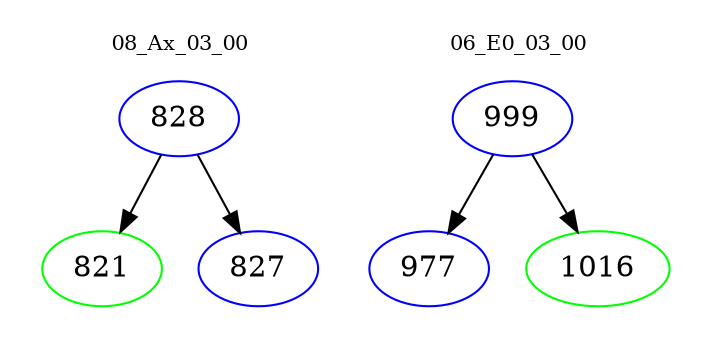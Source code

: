 digraph{
subgraph cluster_0 {
color = white
label = "08_Ax_03_00";
fontsize=10;
T0_828 [label="828", color="blue"]
T0_828 -> T0_821 [color="black"]
T0_821 [label="821", color="green"]
T0_828 -> T0_827 [color="black"]
T0_827 [label="827", color="blue"]
}
subgraph cluster_1 {
color = white
label = "06_E0_03_00";
fontsize=10;
T1_999 [label="999", color="blue"]
T1_999 -> T1_977 [color="black"]
T1_977 [label="977", color="blue"]
T1_999 -> T1_1016 [color="black"]
T1_1016 [label="1016", color="green"]
}
}
